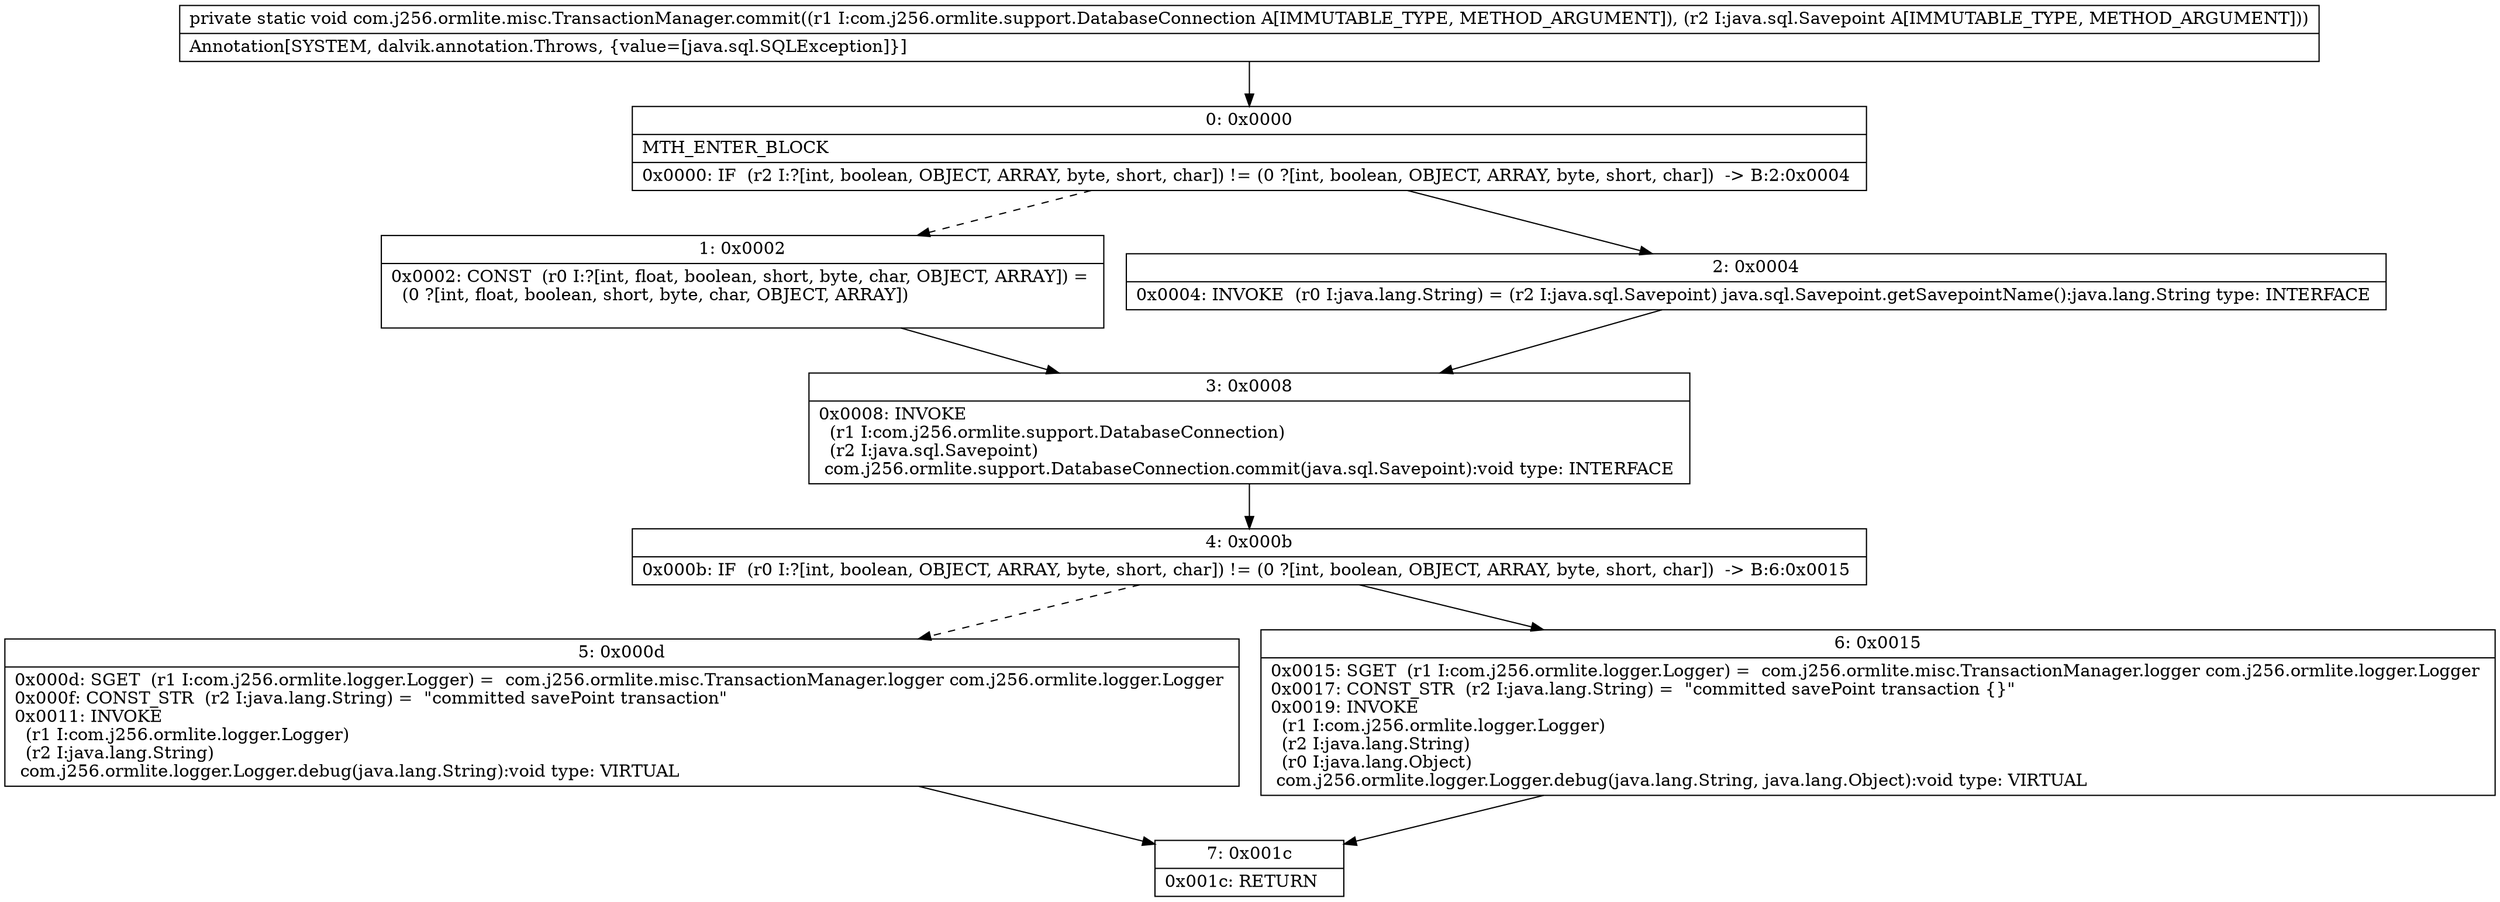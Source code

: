 digraph "CFG forcom.j256.ormlite.misc.TransactionManager.commit(Lcom\/j256\/ormlite\/support\/DatabaseConnection;Ljava\/sql\/Savepoint;)V" {
Node_0 [shape=record,label="{0\:\ 0x0000|MTH_ENTER_BLOCK\l|0x0000: IF  (r2 I:?[int, boolean, OBJECT, ARRAY, byte, short, char]) != (0 ?[int, boolean, OBJECT, ARRAY, byte, short, char])  \-\> B:2:0x0004 \l}"];
Node_1 [shape=record,label="{1\:\ 0x0002|0x0002: CONST  (r0 I:?[int, float, boolean, short, byte, char, OBJECT, ARRAY]) = \l  (0 ?[int, float, boolean, short, byte, char, OBJECT, ARRAY])\l \l}"];
Node_2 [shape=record,label="{2\:\ 0x0004|0x0004: INVOKE  (r0 I:java.lang.String) = (r2 I:java.sql.Savepoint) java.sql.Savepoint.getSavepointName():java.lang.String type: INTERFACE \l}"];
Node_3 [shape=record,label="{3\:\ 0x0008|0x0008: INVOKE  \l  (r1 I:com.j256.ormlite.support.DatabaseConnection)\l  (r2 I:java.sql.Savepoint)\l com.j256.ormlite.support.DatabaseConnection.commit(java.sql.Savepoint):void type: INTERFACE \l}"];
Node_4 [shape=record,label="{4\:\ 0x000b|0x000b: IF  (r0 I:?[int, boolean, OBJECT, ARRAY, byte, short, char]) != (0 ?[int, boolean, OBJECT, ARRAY, byte, short, char])  \-\> B:6:0x0015 \l}"];
Node_5 [shape=record,label="{5\:\ 0x000d|0x000d: SGET  (r1 I:com.j256.ormlite.logger.Logger) =  com.j256.ormlite.misc.TransactionManager.logger com.j256.ormlite.logger.Logger \l0x000f: CONST_STR  (r2 I:java.lang.String) =  \"committed savePoint transaction\" \l0x0011: INVOKE  \l  (r1 I:com.j256.ormlite.logger.Logger)\l  (r2 I:java.lang.String)\l com.j256.ormlite.logger.Logger.debug(java.lang.String):void type: VIRTUAL \l}"];
Node_6 [shape=record,label="{6\:\ 0x0015|0x0015: SGET  (r1 I:com.j256.ormlite.logger.Logger) =  com.j256.ormlite.misc.TransactionManager.logger com.j256.ormlite.logger.Logger \l0x0017: CONST_STR  (r2 I:java.lang.String) =  \"committed savePoint transaction \{\}\" \l0x0019: INVOKE  \l  (r1 I:com.j256.ormlite.logger.Logger)\l  (r2 I:java.lang.String)\l  (r0 I:java.lang.Object)\l com.j256.ormlite.logger.Logger.debug(java.lang.String, java.lang.Object):void type: VIRTUAL \l}"];
Node_7 [shape=record,label="{7\:\ 0x001c|0x001c: RETURN   \l}"];
MethodNode[shape=record,label="{private static void com.j256.ormlite.misc.TransactionManager.commit((r1 I:com.j256.ormlite.support.DatabaseConnection A[IMMUTABLE_TYPE, METHOD_ARGUMENT]), (r2 I:java.sql.Savepoint A[IMMUTABLE_TYPE, METHOD_ARGUMENT]))  | Annotation[SYSTEM, dalvik.annotation.Throws, \{value=[java.sql.SQLException]\}]\l}"];
MethodNode -> Node_0;
Node_0 -> Node_1[style=dashed];
Node_0 -> Node_2;
Node_1 -> Node_3;
Node_2 -> Node_3;
Node_3 -> Node_4;
Node_4 -> Node_5[style=dashed];
Node_4 -> Node_6;
Node_5 -> Node_7;
Node_6 -> Node_7;
}

